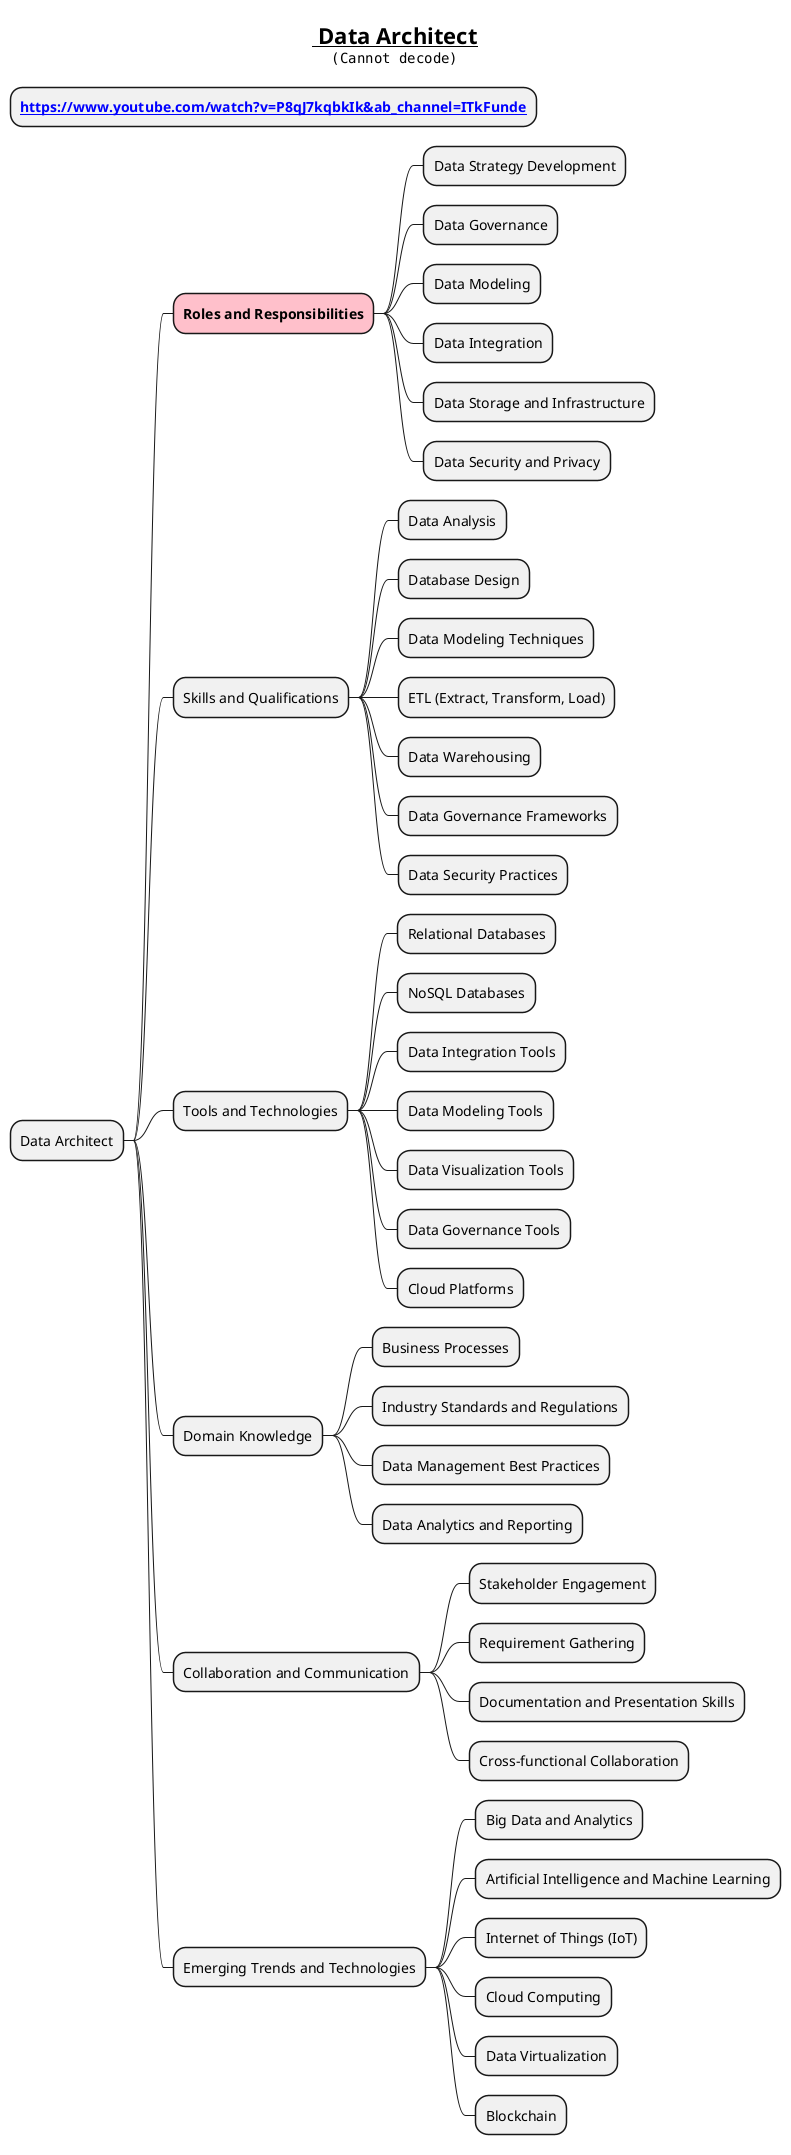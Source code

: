 @startmindmap
title =__ Data Architect__\n<img:img.png>

* **[[https://www.youtube.com/watch?v=P8qJ7kqbkIk&ab_channel=ITkFunde]]**

* Data Architect
**[#pink] **Roles and Responsibilities**
*** Data Strategy Development
*** Data Governance
*** Data Modeling
*** Data Integration
*** Data Storage and Infrastructure
*** Data Security and Privacy
** Skills and Qualifications
*** Data Analysis
*** Database Design
*** Data Modeling Techniques
*** ETL (Extract, Transform, Load)
*** Data Warehousing
*** Data Governance Frameworks
*** Data Security Practices
** Tools and Technologies
*** Relational Databases
*** NoSQL Databases
*** Data Integration Tools
*** Data Modeling Tools
*** Data Visualization Tools
*** Data Governance Tools
*** Cloud Platforms
** Domain Knowledge
*** Business Processes
*** Industry Standards and Regulations
*** Data Management Best Practices
*** Data Analytics and Reporting
** Collaboration and Communication
*** Stakeholder Engagement
*** Requirement Gathering
*** Documentation and Presentation Skills
*** Cross-functional Collaboration
** Emerging Trends and Technologies
*** Big Data and Analytics
*** Artificial Intelligence and Machine Learning
*** Internet of Things (IoT)
*** Cloud Computing
*** Data Virtualization
*** Blockchain
@endmindmap

